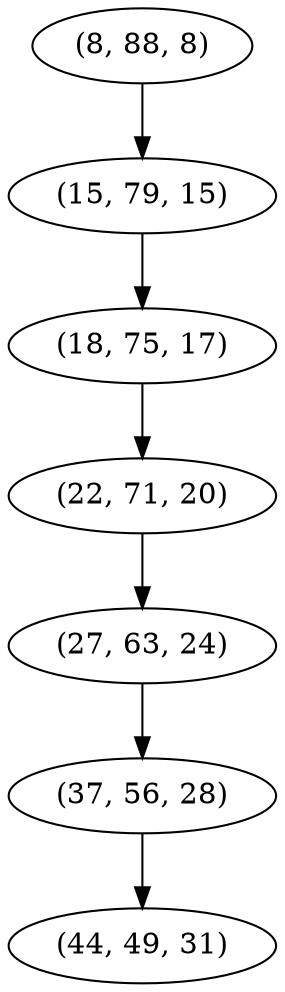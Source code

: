 digraph tree {
    "(8, 88, 8)";
    "(15, 79, 15)";
    "(18, 75, 17)";
    "(22, 71, 20)";
    "(27, 63, 24)";
    "(37, 56, 28)";
    "(44, 49, 31)";
    "(8, 88, 8)" -> "(15, 79, 15)";
    "(15, 79, 15)" -> "(18, 75, 17)";
    "(18, 75, 17)" -> "(22, 71, 20)";
    "(22, 71, 20)" -> "(27, 63, 24)";
    "(27, 63, 24)" -> "(37, 56, 28)";
    "(37, 56, 28)" -> "(44, 49, 31)";
}
